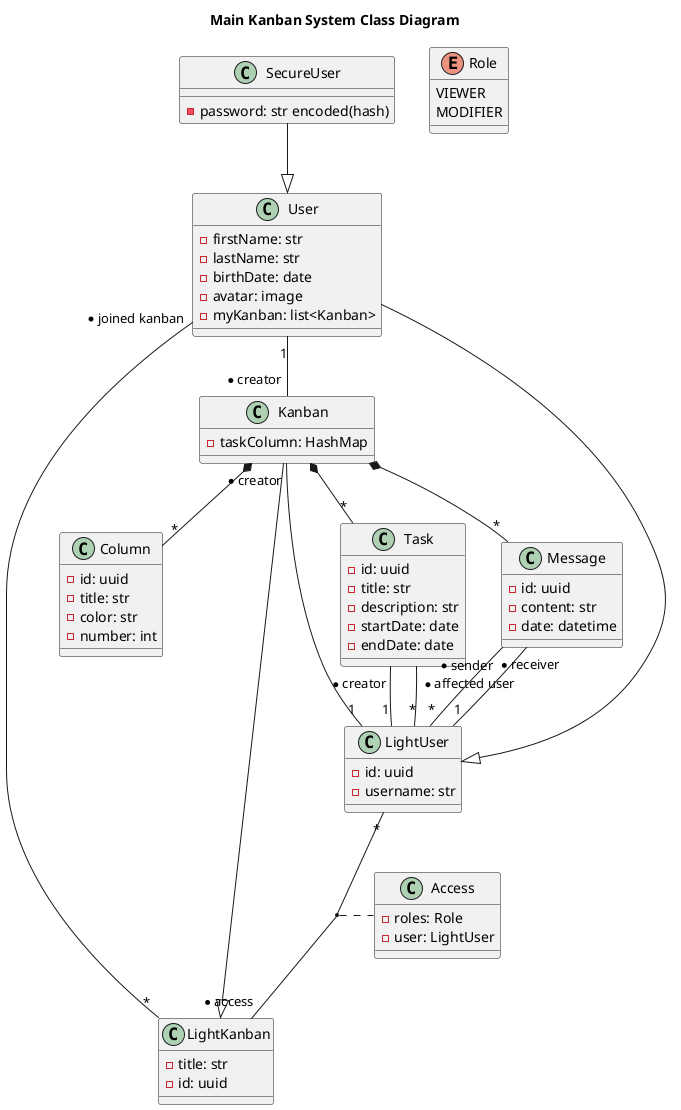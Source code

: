 @startuml classDiagramMainV2

title Main Kanban System Class Diagram
!define RECTANGLE class

class Task {
    - id: uuid
    - title: str
    - description: str
    - startDate: date
    - endDate: date
    ' + getId(): uuid
    ' + getTitle(): str
    ' + getDescription(): str
    ' + getStartDate(): date
    ' + getEndDate(): date
    ' + setTitle(title: str): void
    ' + setDescription(description: str): void
    ' + setStartDate(startDate: date): void
    ' + setEndDate(endDate: date): void
    ' + canBeModifiedBy(user: LightUser): boolean
    ' + modifyTask(user: LightUser, newTitle: str, newDescription: str): boolean
}

class Message {
    - id: uuid
    - content: str
    - date: datetime
    '+ getId(): uuid
    '+ getContent(): str
    '+ getDate(): date
}

class Column {
    - id: uuid
    - title: str
    - color: str
    - number: int
    '+ getId(): uuid
    '+ getTitle(): str
    '+ getColor(): str
    '+ getNumber(): int
    '+ setTitle(title: str): void
    '+ setId(id: uuid): void
    '+ setColor(color: str): void
    '+ setNumber(number: int): void
    '+ canBeModifiedBy(user: LightUser): boolean
    '+ modifyColumn(user: LightUser, newTitle: str, newColor: str): boolean
}

class LightKanban {
    - title: str
    - id: uuid
    '+ getTitle(): str
    '+ getId(): uuid
    '+ setTitle(title: str): void
    '+ setId(id: uuid): void
    '+ hasModifyPermission(user: LightUser): boolean
    '+ getUserRole(user: LightUser): Role
}

class Kanban {
    - taskColumn: HashMap
    '+ getTaskColumn(): HashMap
    '+ setTaskColumn(taskColumn: HashMap): void
    '+ canBeModifiedBy(user: LightUser): boolean
    '+ modifyKanban(user: LightUser, newTitle: str): boolean
    '+ addTaskToColumn(user: LightUser, task: Task, column: Column): boolean
    '+ moveTask(user: LightUser, task: Task, fromColumn: Column, toColumn: Column): boolean
}

class SecureUser {
    - password: str encoded(hash)
    '+ getPassword(): str encoded(hash)
    '+ setPassword(password: str encoded(hash)): void
}

class User {
    - firstName: str
    - lastName: str
    - birthDate: date
    - avatar: image
    - myKanban: list<Kanban>
    '+ getFirstName(): str
    '+ getLastName(): str
    '+ getBirthDate(): date
    '+ getAvatar(): str
    '+ getMyKanban(): list<Kanban>
    '+ setFirstName(firstName: str): void
    '+ setLastName(lastName: str): void
    '+ setBirthDate(birthDate: date): void
    '+ setAvatar(avatar: str): void
    '+ setMyKanban(myKanban: list<Kanban>): void
    '+ canModifyProfile(currentUser: LightUser): boolean
    '+ modifyProfile(currentUser: LightUser, newFirstName: str, newLastName: str, newBirthDate: date): boolean
}

class LightUser {
    - id: uuid
    - username: str
    '+ getId(): uuid
    '+ getUsername(): str
    '+ setId(id: uuid): void
    '+ setUsername(username: str): void
}

enum Role {
    VIEWER
    MODIFIER
}

class Access {
    - roles: Role
    - user: LightUser
    '+ getRoles(): Role
    '+ getUser(): LightUser
    '+ setUser(user: LightUser): void
    '+ setRoles(roles: Role): void
    '+ hasPermission(permission: Role): boolean
}

' ===== INHERITANCE RELATIONSHIPS =====

' User hierarchy
User --|> LightUser
SecureUser --|> User

' Kanban hierarchy
Kanban --|> LightKanban

' ===== COMPOSITION/AGGREGATION RELATIONSHIPS =====

' Kanban composition -> Task/Column/Message
Kanban *-- "*" Task
Kanban *-- "*" Column
Kanban *-- "*" Message

' ===== ASSOCIATION RELATIONSHIPS =====

' Task <-> LightUser relationships
Task "* creator" -- "1" LightUser
Task "* affected user" -- "*" LightUser

' Message <-> LightUser relationships
Message "* receiver" -- "*" LightUser
Message "* sender" -- "1" LightUser

' User/LightUser <-> Kanban/LightKanban relationships
User "1" -- "* creator" Kanban
User "* joined kanban" -- "*" LightKanban
LightUser "1" -- "* creator" Kanban
LightUser "*" -- "* access" LightKanban

' ===== SPECIAL RELATIONSHIPS =====

' Association class
(LightKanban, LightUser) .. Access

@enduml
